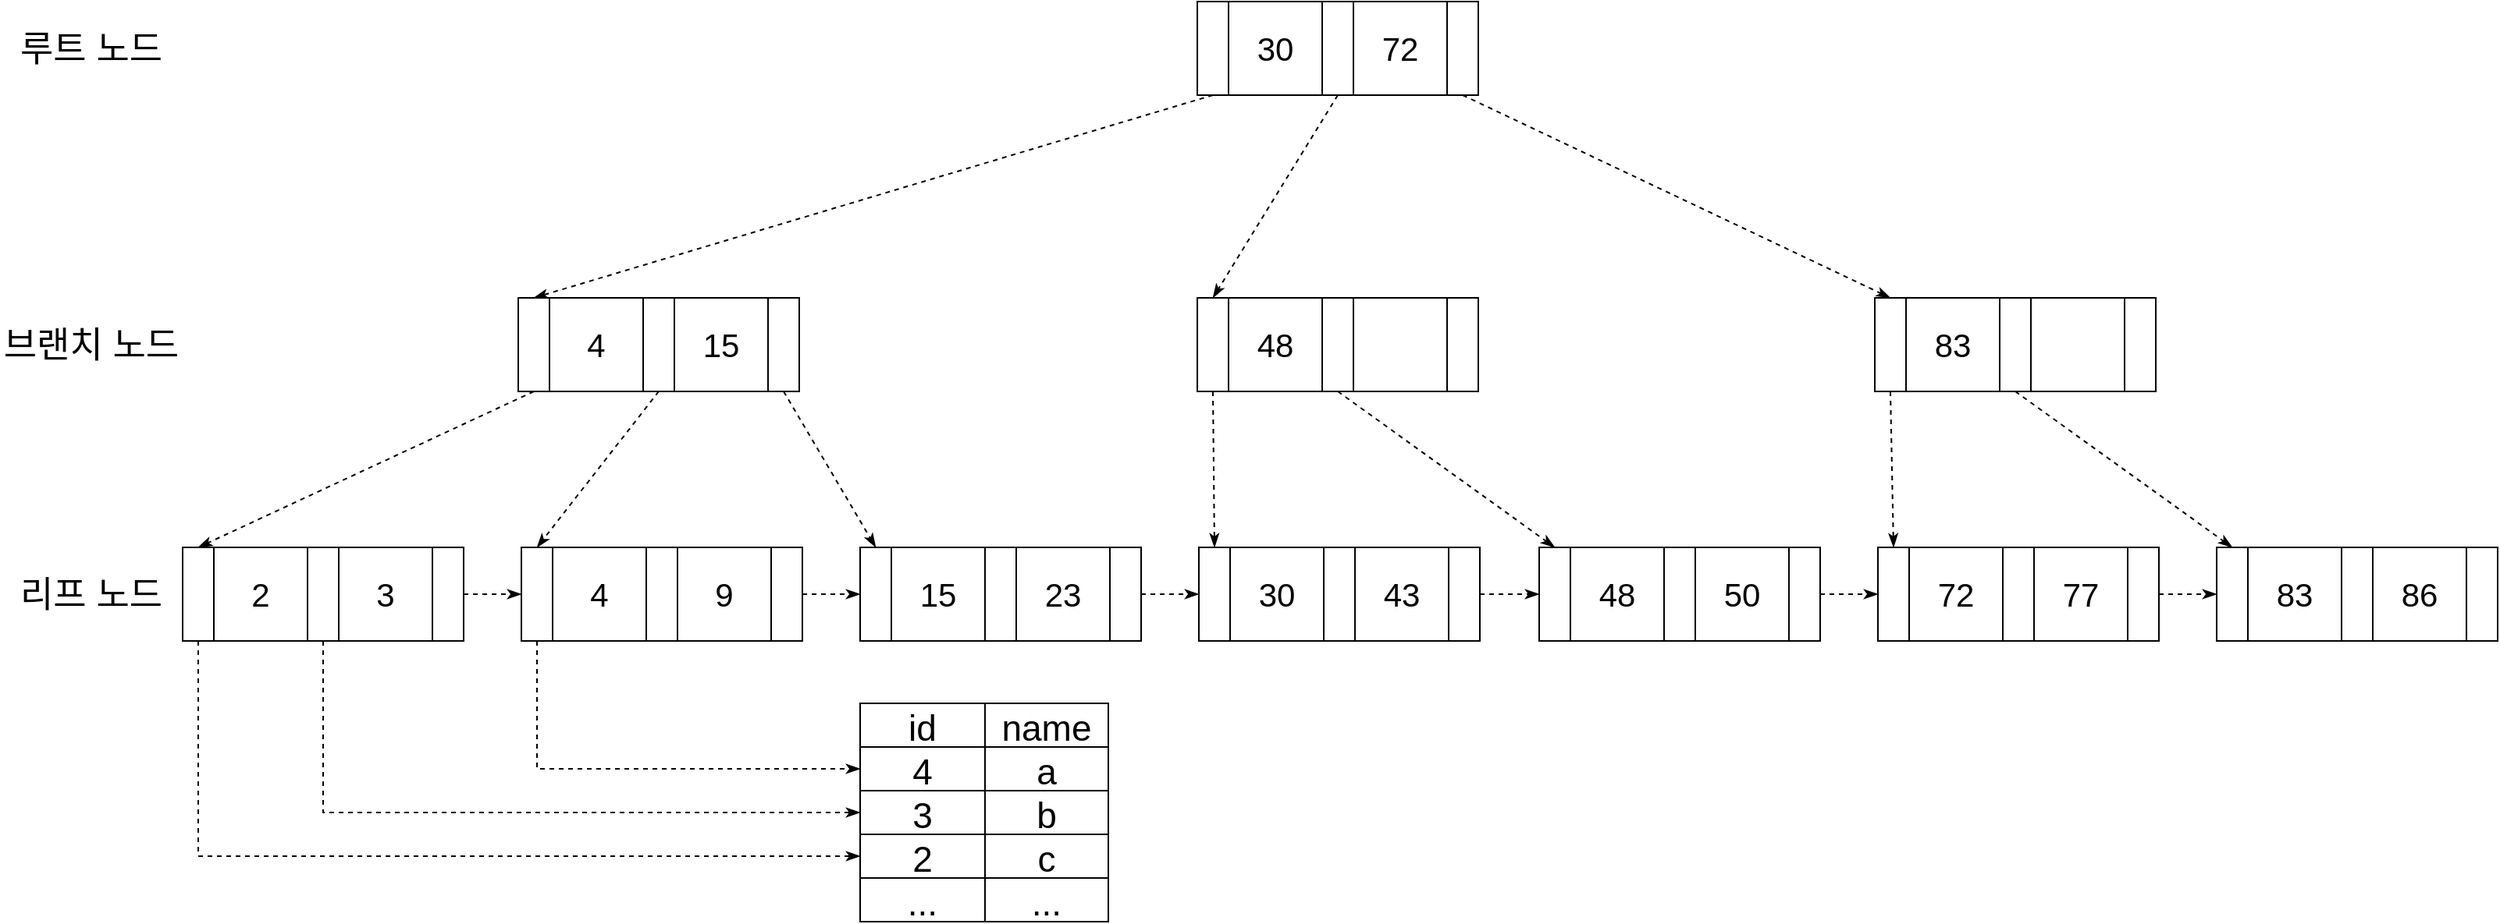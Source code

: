 <mxfile version="20.8.16" type="device"><diagram name="페이지-1" id="EDQfcisp2krir_bTEPAE"><mxGraphModel dx="2415" dy="1668" grid="1" gridSize="10" guides="1" tooltips="1" connect="1" arrows="1" fold="1" page="1" pageScale="1" pageWidth="1600" pageHeight="900" math="0" shadow="0"><root><mxCell id="0"/><mxCell id="1" parent="0"/><mxCell id="xFV9fUcMAYvWhCgFtQu1-7" value="" style="group;fontSize=21;" parent="1" vertex="1" connectable="0"><mxGeometry x="767" y="40" width="180" height="60" as="geometry"/></mxCell><mxCell id="xFV9fUcMAYvWhCgFtQu1-1" value="30" style="rounded=0;whiteSpace=wrap;html=1;fontSize=21;" parent="xFV9fUcMAYvWhCgFtQu1-7" vertex="1"><mxGeometry x="20" width="60" height="60" as="geometry"/></mxCell><mxCell id="xFV9fUcMAYvWhCgFtQu1-2" value="72" style="rounded=0;whiteSpace=wrap;html=1;fontSize=21;" parent="xFV9fUcMAYvWhCgFtQu1-7" vertex="1"><mxGeometry x="100" width="60" height="60" as="geometry"/></mxCell><mxCell id="xFV9fUcMAYvWhCgFtQu1-3" value="" style="rounded=0;whiteSpace=wrap;html=1;fontSize=21;" parent="xFV9fUcMAYvWhCgFtQu1-7" vertex="1"><mxGeometry x="160" width="20" height="60" as="geometry"/></mxCell><mxCell id="xFV9fUcMAYvWhCgFtQu1-4" value="" style="rounded=0;whiteSpace=wrap;html=1;fontSize=21;" parent="xFV9fUcMAYvWhCgFtQu1-7" vertex="1"><mxGeometry width="20" height="60" as="geometry"/></mxCell><mxCell id="xFV9fUcMAYvWhCgFtQu1-5" value="" style="rounded=0;whiteSpace=wrap;html=1;fontSize=21;" parent="xFV9fUcMAYvWhCgFtQu1-7" vertex="1"><mxGeometry x="80" width="20" height="60" as="geometry"/></mxCell><mxCell id="xFV9fUcMAYvWhCgFtQu1-8" value="" style="group;fontSize=21;" parent="1" vertex="1" connectable="0"><mxGeometry x="767" y="230" width="180" height="60" as="geometry"/></mxCell><mxCell id="xFV9fUcMAYvWhCgFtQu1-9" value="48" style="rounded=0;whiteSpace=wrap;html=1;fontSize=21;" parent="xFV9fUcMAYvWhCgFtQu1-8" vertex="1"><mxGeometry x="20" width="60" height="60" as="geometry"/></mxCell><mxCell id="xFV9fUcMAYvWhCgFtQu1-10" value="" style="rounded=0;whiteSpace=wrap;html=1;fontSize=21;" parent="xFV9fUcMAYvWhCgFtQu1-8" vertex="1"><mxGeometry x="100" width="60" height="60" as="geometry"/></mxCell><mxCell id="xFV9fUcMAYvWhCgFtQu1-11" value="" style="rounded=0;whiteSpace=wrap;html=1;fontSize=21;" parent="xFV9fUcMAYvWhCgFtQu1-8" vertex="1"><mxGeometry x="160" width="20" height="60" as="geometry"/></mxCell><mxCell id="xFV9fUcMAYvWhCgFtQu1-12" value="" style="rounded=0;whiteSpace=wrap;html=1;fontSize=21;" parent="xFV9fUcMAYvWhCgFtQu1-8" vertex="1"><mxGeometry width="20" height="60" as="geometry"/></mxCell><mxCell id="xFV9fUcMAYvWhCgFtQu1-13" value="" style="rounded=0;whiteSpace=wrap;html=1;fontSize=21;" parent="xFV9fUcMAYvWhCgFtQu1-8" vertex="1"><mxGeometry x="80" width="20" height="60" as="geometry"/></mxCell><mxCell id="xFV9fUcMAYvWhCgFtQu1-14" value="" style="group;fontSize=21;" parent="1" vertex="1" connectable="0"><mxGeometry x="332" y="230" width="180" height="60" as="geometry"/></mxCell><mxCell id="xFV9fUcMAYvWhCgFtQu1-15" value="4" style="rounded=0;whiteSpace=wrap;html=1;fontSize=21;" parent="xFV9fUcMAYvWhCgFtQu1-14" vertex="1"><mxGeometry x="20" width="60" height="60" as="geometry"/></mxCell><mxCell id="xFV9fUcMAYvWhCgFtQu1-16" value="15" style="rounded=0;whiteSpace=wrap;html=1;fontSize=21;" parent="xFV9fUcMAYvWhCgFtQu1-14" vertex="1"><mxGeometry x="100" width="60" height="60" as="geometry"/></mxCell><mxCell id="xFV9fUcMAYvWhCgFtQu1-17" value="" style="rounded=0;whiteSpace=wrap;html=1;fontSize=21;" parent="xFV9fUcMAYvWhCgFtQu1-14" vertex="1"><mxGeometry x="160" width="20" height="60" as="geometry"/></mxCell><mxCell id="xFV9fUcMAYvWhCgFtQu1-18" value="" style="rounded=0;whiteSpace=wrap;html=1;fontSize=21;" parent="xFV9fUcMAYvWhCgFtQu1-14" vertex="1"><mxGeometry width="20" height="60" as="geometry"/></mxCell><mxCell id="xFV9fUcMAYvWhCgFtQu1-19" value="" style="rounded=0;whiteSpace=wrap;html=1;fontSize=21;" parent="xFV9fUcMAYvWhCgFtQu1-14" vertex="1"><mxGeometry x="80" width="20" height="60" as="geometry"/></mxCell><mxCell id="xFV9fUcMAYvWhCgFtQu1-21" value="" style="group;fontSize=21;" parent="1" vertex="1" connectable="0"><mxGeometry x="1201" y="230" width="180" height="60" as="geometry"/></mxCell><mxCell id="xFV9fUcMAYvWhCgFtQu1-22" value="83" style="rounded=0;whiteSpace=wrap;html=1;fontSize=21;" parent="xFV9fUcMAYvWhCgFtQu1-21" vertex="1"><mxGeometry x="20" width="60" height="60" as="geometry"/></mxCell><mxCell id="xFV9fUcMAYvWhCgFtQu1-23" value="" style="rounded=0;whiteSpace=wrap;html=1;fontSize=21;" parent="xFV9fUcMAYvWhCgFtQu1-21" vertex="1"><mxGeometry x="100" width="60" height="60" as="geometry"/></mxCell><mxCell id="xFV9fUcMAYvWhCgFtQu1-24" value="" style="rounded=0;whiteSpace=wrap;html=1;fontSize=21;" parent="xFV9fUcMAYvWhCgFtQu1-21" vertex="1"><mxGeometry x="160" width="20" height="60" as="geometry"/></mxCell><mxCell id="xFV9fUcMAYvWhCgFtQu1-25" value="" style="rounded=0;whiteSpace=wrap;html=1;fontSize=21;" parent="xFV9fUcMAYvWhCgFtQu1-21" vertex="1"><mxGeometry width="20" height="60" as="geometry"/></mxCell><mxCell id="xFV9fUcMAYvWhCgFtQu1-26" value="" style="rounded=0;whiteSpace=wrap;html=1;fontSize=21;" parent="xFV9fUcMAYvWhCgFtQu1-21" vertex="1"><mxGeometry x="80" width="20" height="60" as="geometry"/></mxCell><mxCell id="xFV9fUcMAYvWhCgFtQu1-27" value="" style="group;fontSize=21;" parent="1" vertex="1" connectable="0"><mxGeometry x="551" y="390" width="180" height="60" as="geometry"/></mxCell><mxCell id="xFV9fUcMAYvWhCgFtQu1-28" value="15" style="rounded=0;whiteSpace=wrap;html=1;fontSize=21;" parent="xFV9fUcMAYvWhCgFtQu1-27" vertex="1"><mxGeometry x="20" width="60" height="60" as="geometry"/></mxCell><mxCell id="xFV9fUcMAYvWhCgFtQu1-29" value="23" style="rounded=0;whiteSpace=wrap;html=1;fontSize=21;" parent="xFV9fUcMAYvWhCgFtQu1-27" vertex="1"><mxGeometry x="100" width="60" height="60" as="geometry"/></mxCell><mxCell id="xFV9fUcMAYvWhCgFtQu1-30" value="" style="rounded=0;whiteSpace=wrap;html=1;fontSize=21;" parent="xFV9fUcMAYvWhCgFtQu1-27" vertex="1"><mxGeometry x="160" width="20" height="60" as="geometry"/></mxCell><mxCell id="xFV9fUcMAYvWhCgFtQu1-31" value="" style="rounded=0;whiteSpace=wrap;html=1;fontSize=21;" parent="xFV9fUcMAYvWhCgFtQu1-27" vertex="1"><mxGeometry width="20" height="60" as="geometry"/></mxCell><mxCell id="xFV9fUcMAYvWhCgFtQu1-32" value="" style="rounded=0;whiteSpace=wrap;html=1;fontSize=21;" parent="xFV9fUcMAYvWhCgFtQu1-27" vertex="1"><mxGeometry x="80" width="20" height="60" as="geometry"/></mxCell><mxCell id="xFV9fUcMAYvWhCgFtQu1-33" value="" style="group;fontSize=21;" parent="1" vertex="1" connectable="0"><mxGeometry x="768" y="390" width="180" height="60" as="geometry"/></mxCell><mxCell id="xFV9fUcMAYvWhCgFtQu1-34" value="30" style="rounded=0;whiteSpace=wrap;html=1;fontSize=21;" parent="xFV9fUcMAYvWhCgFtQu1-33" vertex="1"><mxGeometry x="20" width="60" height="60" as="geometry"/></mxCell><mxCell id="xFV9fUcMAYvWhCgFtQu1-35" value="43" style="rounded=0;whiteSpace=wrap;html=1;fontSize=21;" parent="xFV9fUcMAYvWhCgFtQu1-33" vertex="1"><mxGeometry x="100" width="60" height="60" as="geometry"/></mxCell><mxCell id="xFV9fUcMAYvWhCgFtQu1-36" value="" style="rounded=0;whiteSpace=wrap;html=1;fontSize=21;" parent="xFV9fUcMAYvWhCgFtQu1-33" vertex="1"><mxGeometry x="160" width="20" height="60" as="geometry"/></mxCell><mxCell id="xFV9fUcMAYvWhCgFtQu1-37" value="" style="rounded=0;whiteSpace=wrap;html=1;fontSize=21;" parent="xFV9fUcMAYvWhCgFtQu1-33" vertex="1"><mxGeometry width="20" height="60" as="geometry"/></mxCell><mxCell id="xFV9fUcMAYvWhCgFtQu1-38" value="" style="rounded=0;whiteSpace=wrap;html=1;fontSize=21;" parent="xFV9fUcMAYvWhCgFtQu1-33" vertex="1"><mxGeometry x="80" width="20" height="60" as="geometry"/></mxCell><mxCell id="xFV9fUcMAYvWhCgFtQu1-39" value="" style="group;fontSize=21;" parent="1" vertex="1" connectable="0"><mxGeometry x="1420" y="390" width="180" height="60" as="geometry"/></mxCell><mxCell id="xFV9fUcMAYvWhCgFtQu1-40" value="83" style="rounded=0;whiteSpace=wrap;html=1;fontSize=21;" parent="xFV9fUcMAYvWhCgFtQu1-39" vertex="1"><mxGeometry x="20" width="60" height="60" as="geometry"/></mxCell><mxCell id="xFV9fUcMAYvWhCgFtQu1-41" value="86" style="rounded=0;whiteSpace=wrap;html=1;fontSize=21;" parent="xFV9fUcMAYvWhCgFtQu1-39" vertex="1"><mxGeometry x="100" width="60" height="60" as="geometry"/></mxCell><mxCell id="xFV9fUcMAYvWhCgFtQu1-42" value="" style="rounded=0;whiteSpace=wrap;html=1;fontSize=21;" parent="xFV9fUcMAYvWhCgFtQu1-39" vertex="1"><mxGeometry x="160" width="20" height="60" as="geometry"/></mxCell><mxCell id="xFV9fUcMAYvWhCgFtQu1-43" value="" style="rounded=0;whiteSpace=wrap;html=1;fontSize=21;" parent="xFV9fUcMAYvWhCgFtQu1-39" vertex="1"><mxGeometry width="20" height="60" as="geometry"/></mxCell><mxCell id="xFV9fUcMAYvWhCgFtQu1-44" value="" style="rounded=0;whiteSpace=wrap;html=1;fontSize=21;" parent="xFV9fUcMAYvWhCgFtQu1-39" vertex="1"><mxGeometry x="80" width="20" height="60" as="geometry"/></mxCell><mxCell id="xFV9fUcMAYvWhCgFtQu1-51" value="" style="group;fontSize=21;" parent="1" vertex="1" connectable="0"><mxGeometry x="986" y="390" width="180" height="60" as="geometry"/></mxCell><mxCell id="xFV9fUcMAYvWhCgFtQu1-52" value="48" style="rounded=0;whiteSpace=wrap;html=1;fontSize=21;" parent="xFV9fUcMAYvWhCgFtQu1-51" vertex="1"><mxGeometry x="20" width="60" height="60" as="geometry"/></mxCell><mxCell id="xFV9fUcMAYvWhCgFtQu1-53" value="50" style="rounded=0;whiteSpace=wrap;html=1;fontSize=21;" parent="xFV9fUcMAYvWhCgFtQu1-51" vertex="1"><mxGeometry x="100" width="60" height="60" as="geometry"/></mxCell><mxCell id="xFV9fUcMAYvWhCgFtQu1-54" value="" style="rounded=0;whiteSpace=wrap;html=1;fontSize=21;" parent="xFV9fUcMAYvWhCgFtQu1-51" vertex="1"><mxGeometry x="160" width="20" height="60" as="geometry"/></mxCell><mxCell id="xFV9fUcMAYvWhCgFtQu1-55" value="" style="rounded=0;whiteSpace=wrap;html=1;fontSize=21;" parent="xFV9fUcMAYvWhCgFtQu1-51" vertex="1"><mxGeometry width="20" height="60" as="geometry"/></mxCell><mxCell id="xFV9fUcMAYvWhCgFtQu1-56" value="" style="rounded=0;whiteSpace=wrap;html=1;fontSize=21;" parent="xFV9fUcMAYvWhCgFtQu1-51" vertex="1"><mxGeometry x="80" width="20" height="60" as="geometry"/></mxCell><mxCell id="xFV9fUcMAYvWhCgFtQu1-57" value="" style="group;fontSize=21;" parent="1" vertex="1" connectable="0"><mxGeometry x="1203" y="390" width="180" height="60" as="geometry"/></mxCell><mxCell id="xFV9fUcMAYvWhCgFtQu1-58" value="72" style="rounded=0;whiteSpace=wrap;html=1;fontSize=21;" parent="xFV9fUcMAYvWhCgFtQu1-57" vertex="1"><mxGeometry x="20" width="60" height="60" as="geometry"/></mxCell><mxCell id="xFV9fUcMAYvWhCgFtQu1-59" value="77" style="rounded=0;whiteSpace=wrap;html=1;fontSize=21;" parent="xFV9fUcMAYvWhCgFtQu1-57" vertex="1"><mxGeometry x="100" width="60" height="60" as="geometry"/></mxCell><mxCell id="xFV9fUcMAYvWhCgFtQu1-60" value="" style="rounded=0;whiteSpace=wrap;html=1;fontSize=21;" parent="xFV9fUcMAYvWhCgFtQu1-57" vertex="1"><mxGeometry x="160" width="20" height="60" as="geometry"/></mxCell><mxCell id="xFV9fUcMAYvWhCgFtQu1-61" value="" style="rounded=0;whiteSpace=wrap;html=1;fontSize=21;" parent="xFV9fUcMAYvWhCgFtQu1-57" vertex="1"><mxGeometry width="20" height="60" as="geometry"/></mxCell><mxCell id="xFV9fUcMAYvWhCgFtQu1-62" value="" style="rounded=0;whiteSpace=wrap;html=1;fontSize=21;" parent="xFV9fUcMAYvWhCgFtQu1-57" vertex="1"><mxGeometry x="80" width="20" height="60" as="geometry"/></mxCell><mxCell id="xFV9fUcMAYvWhCgFtQu1-72" value="" style="group;fontSize=21;" parent="1" vertex="1" connectable="0"><mxGeometry x="117" y="390" width="180" height="60" as="geometry"/></mxCell><mxCell id="xFV9fUcMAYvWhCgFtQu1-73" value="2" style="rounded=0;whiteSpace=wrap;html=1;fontSize=21;" parent="xFV9fUcMAYvWhCgFtQu1-72" vertex="1"><mxGeometry x="20" width="60" height="60" as="geometry"/></mxCell><mxCell id="xFV9fUcMAYvWhCgFtQu1-74" value="3" style="rounded=0;whiteSpace=wrap;html=1;fontSize=21;" parent="xFV9fUcMAYvWhCgFtQu1-72" vertex="1"><mxGeometry x="100" width="60" height="60" as="geometry"/></mxCell><mxCell id="xFV9fUcMAYvWhCgFtQu1-75" value="" style="rounded=0;whiteSpace=wrap;html=1;fontSize=21;" parent="xFV9fUcMAYvWhCgFtQu1-72" vertex="1"><mxGeometry x="160" width="20" height="60" as="geometry"/></mxCell><mxCell id="xFV9fUcMAYvWhCgFtQu1-76" value="" style="rounded=0;whiteSpace=wrap;html=1;fontSize=21;" parent="xFV9fUcMAYvWhCgFtQu1-72" vertex="1"><mxGeometry width="20" height="60" as="geometry"/></mxCell><mxCell id="xFV9fUcMAYvWhCgFtQu1-77" value="" style="rounded=0;whiteSpace=wrap;html=1;fontSize=21;" parent="xFV9fUcMAYvWhCgFtQu1-72" vertex="1"><mxGeometry x="80" width="20" height="60" as="geometry"/></mxCell><mxCell id="xFV9fUcMAYvWhCgFtQu1-79" value="" style="group;fontSize=21;" parent="1" vertex="1" connectable="0"><mxGeometry x="334" y="390" width="180" height="60" as="geometry"/></mxCell><mxCell id="xFV9fUcMAYvWhCgFtQu1-64" value="4" style="rounded=0;whiteSpace=wrap;html=1;fontSize=21;" parent="xFV9fUcMAYvWhCgFtQu1-79" vertex="1"><mxGeometry x="20" width="60" height="60" as="geometry"/></mxCell><mxCell id="xFV9fUcMAYvWhCgFtQu1-65" value="9" style="rounded=0;whiteSpace=wrap;html=1;fontSize=21;" parent="xFV9fUcMAYvWhCgFtQu1-79" vertex="1"><mxGeometry x="100" width="60" height="60" as="geometry"/></mxCell><mxCell id="xFV9fUcMAYvWhCgFtQu1-66" value="" style="rounded=0;whiteSpace=wrap;html=1;fontSize=21;" parent="xFV9fUcMAYvWhCgFtQu1-79" vertex="1"><mxGeometry x="160" width="20" height="60" as="geometry"/></mxCell><mxCell id="xFV9fUcMAYvWhCgFtQu1-67" value="" style="rounded=0;whiteSpace=wrap;html=1;fontSize=21;" parent="xFV9fUcMAYvWhCgFtQu1-79" vertex="1"><mxGeometry width="20" height="60" as="geometry"/></mxCell><mxCell id="xFV9fUcMAYvWhCgFtQu1-68" value="" style="rounded=0;whiteSpace=wrap;html=1;fontSize=21;" parent="xFV9fUcMAYvWhCgFtQu1-79" vertex="1"><mxGeometry x="80" width="20" height="60" as="geometry"/></mxCell><mxCell id="xFV9fUcMAYvWhCgFtQu1-82" value="" style="endArrow=classicThin;html=1;rounded=0;dashed=1;endFill=1;exitX=0.5;exitY=1;exitDx=0;exitDy=0;entryX=0.5;entryY=0;entryDx=0;entryDy=0;fontSize=21;" parent="1" source="xFV9fUcMAYvWhCgFtQu1-12" target="xFV9fUcMAYvWhCgFtQu1-37" edge="1"><mxGeometry width="50" height="50" relative="1" as="geometry"><mxPoint x="774" y="550" as="sourcePoint"/><mxPoint x="824" y="500" as="targetPoint"/></mxGeometry></mxCell><mxCell id="xFV9fUcMAYvWhCgFtQu1-83" value="" style="endArrow=classicThin;html=1;rounded=0;dashed=1;endFill=1;exitX=0.5;exitY=1;exitDx=0;exitDy=0;entryX=0.5;entryY=0;entryDx=0;entryDy=0;fontSize=21;" parent="1" source="xFV9fUcMAYvWhCgFtQu1-4" target="xFV9fUcMAYvWhCgFtQu1-18" edge="1"><mxGeometry width="50" height="50" relative="1" as="geometry"><mxPoint x="835" y="560" as="sourcePoint"/><mxPoint x="885" y="510" as="targetPoint"/></mxGeometry></mxCell><mxCell id="xFV9fUcMAYvWhCgFtQu1-84" value="" style="endArrow=classicThin;html=1;rounded=0;dashed=1;endFill=1;exitX=0.5;exitY=1;exitDx=0;exitDy=0;entryX=0.5;entryY=0;entryDx=0;entryDy=0;fontSize=21;" parent="1" source="xFV9fUcMAYvWhCgFtQu1-5" target="xFV9fUcMAYvWhCgFtQu1-12" edge="1"><mxGeometry width="50" height="50" relative="1" as="geometry"><mxPoint x="835.0" y="560" as="sourcePoint"/><mxPoint x="885.0" y="510" as="targetPoint"/></mxGeometry></mxCell><mxCell id="xFV9fUcMAYvWhCgFtQu1-85" value="" style="endArrow=classicThin;html=1;rounded=0;dashed=1;endFill=1;exitX=0.5;exitY=1;exitDx=0;exitDy=0;entryX=0.5;entryY=0;entryDx=0;entryDy=0;fontSize=21;" parent="1" source="xFV9fUcMAYvWhCgFtQu1-3" target="xFV9fUcMAYvWhCgFtQu1-25" edge="1"><mxGeometry width="50" height="50" relative="1" as="geometry"><mxPoint x="865.0" y="110" as="sourcePoint"/><mxPoint x="1265" y="230" as="targetPoint"/></mxGeometry></mxCell><mxCell id="xFV9fUcMAYvWhCgFtQu1-87" value="" style="endArrow=classicThin;html=1;rounded=0;dashed=1;endFill=1;exitX=0.5;exitY=1;exitDx=0;exitDy=0;entryX=0.5;entryY=0;entryDx=0;entryDy=0;fontSize=21;" parent="1" source="xFV9fUcMAYvWhCgFtQu1-18" target="xFV9fUcMAYvWhCgFtQu1-76" edge="1"><mxGeometry width="50" height="50" relative="1" as="geometry"><mxPoint x="835.0" y="560" as="sourcePoint"/><mxPoint x="885.0" y="510" as="targetPoint"/></mxGeometry></mxCell><mxCell id="xFV9fUcMAYvWhCgFtQu1-88" value="" style="endArrow=classicThin;html=1;rounded=0;dashed=1;endFill=1;exitX=0.5;exitY=1;exitDx=0;exitDy=0;entryX=0.5;entryY=0;entryDx=0;entryDy=0;fontSize=21;" parent="1" source="xFV9fUcMAYvWhCgFtQu1-13" target="xFV9fUcMAYvWhCgFtQu1-55" edge="1"><mxGeometry width="50" height="50" relative="1" as="geometry"><mxPoint x="784.0" y="560" as="sourcePoint"/><mxPoint x="834.0" y="510" as="targetPoint"/></mxGeometry></mxCell><mxCell id="xFV9fUcMAYvWhCgFtQu1-89" value="" style="endArrow=classicThin;html=1;rounded=0;dashed=1;endFill=1;exitX=0.5;exitY=1;exitDx=0;exitDy=0;entryX=0.5;entryY=0;entryDx=0;entryDy=0;fontSize=21;" parent="1" source="xFV9fUcMAYvWhCgFtQu1-19" target="xFV9fUcMAYvWhCgFtQu1-67" edge="1"><mxGeometry width="50" height="50" relative="1" as="geometry"><mxPoint x="375.0" y="570" as="sourcePoint"/><mxPoint x="425.0" y="520" as="targetPoint"/></mxGeometry></mxCell><mxCell id="xFV9fUcMAYvWhCgFtQu1-90" value="" style="endArrow=classicThin;html=1;rounded=0;dashed=1;endFill=1;exitX=0.5;exitY=1;exitDx=0;exitDy=0;entryX=0.5;entryY=0;entryDx=0;entryDy=0;fontSize=21;" parent="1" source="xFV9fUcMAYvWhCgFtQu1-25" target="xFV9fUcMAYvWhCgFtQu1-61" edge="1"><mxGeometry width="50" height="50" relative="1" as="geometry"><mxPoint x="794.0" y="570" as="sourcePoint"/><mxPoint x="844.0" y="520" as="targetPoint"/></mxGeometry></mxCell><mxCell id="xFV9fUcMAYvWhCgFtQu1-91" value="" style="endArrow=classicThin;html=1;rounded=0;dashed=1;endFill=1;exitX=0.5;exitY=1;exitDx=0;exitDy=0;entryX=0.5;entryY=0;entryDx=0;entryDy=0;fontSize=21;" parent="1" source="xFV9fUcMAYvWhCgFtQu1-26" target="xFV9fUcMAYvWhCgFtQu1-43" edge="1"><mxGeometry width="50" height="50" relative="1" as="geometry"><mxPoint x="965" y="490" as="sourcePoint"/><mxPoint x="854.0" y="530" as="targetPoint"/></mxGeometry></mxCell><mxCell id="xFV9fUcMAYvWhCgFtQu1-92" value="" style="endArrow=classicThin;html=1;rounded=0;dashed=1;endFill=1;exitX=0.5;exitY=1;exitDx=0;exitDy=0;entryX=0.5;entryY=0;entryDx=0;entryDy=0;fontSize=21;" parent="1" source="xFV9fUcMAYvWhCgFtQu1-17" target="xFV9fUcMAYvWhCgFtQu1-31" edge="1"><mxGeometry width="50" height="50" relative="1" as="geometry"><mxPoint x="395.0" y="590" as="sourcePoint"/><mxPoint x="445.0" y="540" as="targetPoint"/></mxGeometry></mxCell><mxCell id="xFV9fUcMAYvWhCgFtQu1-96" value="" style="endArrow=classicThin;html=1;rounded=0;dashed=1;endFill=1;exitX=1;exitY=0.5;exitDx=0;exitDy=0;entryX=0;entryY=0.5;entryDx=0;entryDy=0;fontSize=21;" parent="1" source="xFV9fUcMAYvWhCgFtQu1-75" target="xFV9fUcMAYvWhCgFtQu1-67" edge="1"><mxGeometry width="50" height="50" relative="1" as="geometry"><mxPoint x="380" y="480" as="sourcePoint"/><mxPoint x="165" y="580" as="targetPoint"/></mxGeometry></mxCell><mxCell id="xFV9fUcMAYvWhCgFtQu1-97" value="" style="endArrow=classicThin;html=1;rounded=0;dashed=1;endFill=1;exitX=1;exitY=0.5;exitDx=0;exitDy=0;entryX=0;entryY=0.5;entryDx=0;entryDy=0;fontSize=21;" parent="1" source="xFV9fUcMAYvWhCgFtQu1-60" target="xFV9fUcMAYvWhCgFtQu1-43" edge="1"><mxGeometry width="50" height="50" relative="1" as="geometry"><mxPoint x="307" y="430" as="sourcePoint"/><mxPoint x="344" y="430" as="targetPoint"/></mxGeometry></mxCell><mxCell id="xFV9fUcMAYvWhCgFtQu1-98" value="" style="endArrow=classicThin;html=1;rounded=0;dashed=1;endFill=1;exitX=1;exitY=0.5;exitDx=0;exitDy=0;entryX=0;entryY=0.5;entryDx=0;entryDy=0;fontSize=21;" parent="1" source="xFV9fUcMAYvWhCgFtQu1-54" target="xFV9fUcMAYvWhCgFtQu1-61" edge="1"><mxGeometry width="50" height="50" relative="1" as="geometry"><mxPoint x="1015" y="530" as="sourcePoint"/><mxPoint x="1052" y="530" as="targetPoint"/></mxGeometry></mxCell><mxCell id="xFV9fUcMAYvWhCgFtQu1-99" value="" style="endArrow=classicThin;html=1;rounded=0;dashed=1;endFill=1;exitX=1;exitY=0.5;exitDx=0;exitDy=0;entryX=0;entryY=0.5;entryDx=0;entryDy=0;fontSize=21;" parent="1" source="xFV9fUcMAYvWhCgFtQu1-36" target="xFV9fUcMAYvWhCgFtQu1-55" edge="1"><mxGeometry width="50" height="50" relative="1" as="geometry"><mxPoint x="327" y="450" as="sourcePoint"/><mxPoint x="364" y="450" as="targetPoint"/></mxGeometry></mxCell><mxCell id="xFV9fUcMAYvWhCgFtQu1-100" value="" style="endArrow=classicThin;html=1;rounded=0;dashed=1;endFill=1;exitX=1;exitY=0.5;exitDx=0;exitDy=0;entryX=0;entryY=0.5;entryDx=0;entryDy=0;fontSize=21;" parent="1" source="xFV9fUcMAYvWhCgFtQu1-30" target="xFV9fUcMAYvWhCgFtQu1-37" edge="1"><mxGeometry width="50" height="50" relative="1" as="geometry"><mxPoint x="337" y="460" as="sourcePoint"/><mxPoint x="374" y="460" as="targetPoint"/></mxGeometry></mxCell><mxCell id="xFV9fUcMAYvWhCgFtQu1-101" value="" style="endArrow=classicThin;html=1;rounded=0;dashed=1;endFill=1;exitX=1;exitY=0.5;exitDx=0;exitDy=0;entryX=0;entryY=0.5;entryDx=0;entryDy=0;fontSize=21;" parent="1" source="xFV9fUcMAYvWhCgFtQu1-66" target="xFV9fUcMAYvWhCgFtQu1-31" edge="1"><mxGeometry width="50" height="50" relative="1" as="geometry"><mxPoint x="347" y="470" as="sourcePoint"/><mxPoint x="384" y="470" as="targetPoint"/></mxGeometry></mxCell><mxCell id="GwRR-_joaEyZM1m5rRyX-66" value="" style="shape=table;startSize=0;container=1;collapsible=0;childLayout=tableLayout;fontSize=23;" parent="1" vertex="1"><mxGeometry x="551" y="490" width="159" height="140" as="geometry"/></mxCell><mxCell id="GwRR-_joaEyZM1m5rRyX-67" value="" style="shape=tableRow;horizontal=0;startSize=0;swimlaneHead=0;swimlaneBody=0;strokeColor=inherit;top=0;left=0;bottom=0;right=0;collapsible=0;dropTarget=0;fillColor=none;points=[[0,0.5],[1,0.5]];portConstraint=eastwest;fontSize=23;" parent="GwRR-_joaEyZM1m5rRyX-66" vertex="1"><mxGeometry width="159" height="28" as="geometry"/></mxCell><mxCell id="GwRR-_joaEyZM1m5rRyX-68" value="id" style="shape=partialRectangle;html=1;whiteSpace=wrap;connectable=0;strokeColor=inherit;overflow=hidden;fillColor=none;top=0;left=0;bottom=0;right=0;pointerEvents=1;fontSize=23;" parent="GwRR-_joaEyZM1m5rRyX-67" vertex="1"><mxGeometry width="80" height="28" as="geometry"><mxRectangle width="80" height="28" as="alternateBounds"/></mxGeometry></mxCell><mxCell id="GwRR-_joaEyZM1m5rRyX-69" value="name" style="shape=partialRectangle;html=1;whiteSpace=wrap;connectable=0;strokeColor=inherit;overflow=hidden;fillColor=none;top=0;left=0;bottom=0;right=0;pointerEvents=1;fontSize=23;" parent="GwRR-_joaEyZM1m5rRyX-67" vertex="1"><mxGeometry x="80" width="79" height="28" as="geometry"><mxRectangle width="79" height="28" as="alternateBounds"/></mxGeometry></mxCell><mxCell id="GwRR-_joaEyZM1m5rRyX-71" value="" style="shape=tableRow;horizontal=0;startSize=0;swimlaneHead=0;swimlaneBody=0;strokeColor=inherit;top=0;left=0;bottom=0;right=0;collapsible=0;dropTarget=0;fillColor=none;points=[[0,0.5],[1,0.5]];portConstraint=eastwest;fontSize=23;" parent="GwRR-_joaEyZM1m5rRyX-66" vertex="1"><mxGeometry y="28" width="159" height="28" as="geometry"/></mxCell><mxCell id="GwRR-_joaEyZM1m5rRyX-72" value="4" style="shape=partialRectangle;html=1;whiteSpace=wrap;connectable=0;strokeColor=inherit;overflow=hidden;fillColor=none;top=0;left=0;bottom=0;right=0;pointerEvents=1;fontSize=23;" parent="GwRR-_joaEyZM1m5rRyX-71" vertex="1"><mxGeometry width="80" height="28" as="geometry"><mxRectangle width="80" height="28" as="alternateBounds"/></mxGeometry></mxCell><mxCell id="GwRR-_joaEyZM1m5rRyX-73" value="a" style="shape=partialRectangle;html=1;whiteSpace=wrap;connectable=0;strokeColor=inherit;overflow=hidden;fillColor=none;top=0;left=0;bottom=0;right=0;pointerEvents=1;fontSize=23;" parent="GwRR-_joaEyZM1m5rRyX-71" vertex="1"><mxGeometry x="80" width="79" height="28" as="geometry"><mxRectangle width="79" height="28" as="alternateBounds"/></mxGeometry></mxCell><mxCell id="GwRR-_joaEyZM1m5rRyX-75" value="" style="shape=tableRow;horizontal=0;startSize=0;swimlaneHead=0;swimlaneBody=0;strokeColor=inherit;top=0;left=0;bottom=0;right=0;collapsible=0;dropTarget=0;fillColor=none;points=[[0,0.5],[1,0.5]];portConstraint=eastwest;fontSize=23;" parent="GwRR-_joaEyZM1m5rRyX-66" vertex="1"><mxGeometry y="56" width="159" height="28" as="geometry"/></mxCell><mxCell id="GwRR-_joaEyZM1m5rRyX-76" value="3" style="shape=partialRectangle;html=1;whiteSpace=wrap;connectable=0;strokeColor=inherit;overflow=hidden;fillColor=none;top=0;left=0;bottom=0;right=0;pointerEvents=1;fontSize=23;" parent="GwRR-_joaEyZM1m5rRyX-75" vertex="1"><mxGeometry width="80" height="28" as="geometry"><mxRectangle width="80" height="28" as="alternateBounds"/></mxGeometry></mxCell><mxCell id="GwRR-_joaEyZM1m5rRyX-77" value="b" style="shape=partialRectangle;html=1;whiteSpace=wrap;connectable=0;strokeColor=inherit;overflow=hidden;fillColor=none;top=0;left=0;bottom=0;right=0;pointerEvents=1;fontSize=23;" parent="GwRR-_joaEyZM1m5rRyX-75" vertex="1"><mxGeometry x="80" width="79" height="28" as="geometry"><mxRectangle width="79" height="28" as="alternateBounds"/></mxGeometry></mxCell><mxCell id="GwRR-_joaEyZM1m5rRyX-79" style="shape=tableRow;horizontal=0;startSize=0;swimlaneHead=0;swimlaneBody=0;strokeColor=inherit;top=0;left=0;bottom=0;right=0;collapsible=0;dropTarget=0;fillColor=none;points=[[0,0.5],[1,0.5]];portConstraint=eastwest;fontSize=23;" parent="GwRR-_joaEyZM1m5rRyX-66" vertex="1"><mxGeometry y="84" width="159" height="28" as="geometry"/></mxCell><mxCell id="GwRR-_joaEyZM1m5rRyX-80" value="2" style="shape=partialRectangle;html=1;whiteSpace=wrap;connectable=0;strokeColor=inherit;overflow=hidden;fillColor=none;top=0;left=0;bottom=0;right=0;pointerEvents=1;fontSize=23;" parent="GwRR-_joaEyZM1m5rRyX-79" vertex="1"><mxGeometry width="80" height="28" as="geometry"><mxRectangle width="80" height="28" as="alternateBounds"/></mxGeometry></mxCell><mxCell id="GwRR-_joaEyZM1m5rRyX-81" value="c" style="shape=partialRectangle;html=1;whiteSpace=wrap;connectable=0;strokeColor=inherit;overflow=hidden;fillColor=none;top=0;left=0;bottom=0;right=0;pointerEvents=1;fontSize=23;" parent="GwRR-_joaEyZM1m5rRyX-79" vertex="1"><mxGeometry x="80" width="79" height="28" as="geometry"><mxRectangle width="79" height="28" as="alternateBounds"/></mxGeometry></mxCell><mxCell id="GwRR-_joaEyZM1m5rRyX-82" style="shape=tableRow;horizontal=0;startSize=0;swimlaneHead=0;swimlaneBody=0;strokeColor=inherit;top=0;left=0;bottom=0;right=0;collapsible=0;dropTarget=0;fillColor=none;points=[[0,0.5],[1,0.5]];portConstraint=eastwest;fontSize=23;" parent="GwRR-_joaEyZM1m5rRyX-66" vertex="1"><mxGeometry y="112" width="159" height="28" as="geometry"/></mxCell><mxCell id="GwRR-_joaEyZM1m5rRyX-83" value="..." style="shape=partialRectangle;html=1;whiteSpace=wrap;connectable=0;strokeColor=inherit;overflow=hidden;fillColor=none;top=0;left=0;bottom=0;right=0;pointerEvents=1;fontSize=23;" parent="GwRR-_joaEyZM1m5rRyX-82" vertex="1"><mxGeometry width="80" height="28" as="geometry"><mxRectangle width="80" height="28" as="alternateBounds"/></mxGeometry></mxCell><mxCell id="GwRR-_joaEyZM1m5rRyX-84" value="..." style="shape=partialRectangle;html=1;whiteSpace=wrap;connectable=0;strokeColor=inherit;overflow=hidden;fillColor=none;top=0;left=0;bottom=0;right=0;pointerEvents=1;fontSize=23;" parent="GwRR-_joaEyZM1m5rRyX-82" vertex="1"><mxGeometry x="80" width="79" height="28" as="geometry"><mxRectangle width="79" height="28" as="alternateBounds"/></mxGeometry></mxCell><mxCell id="GwRR-_joaEyZM1m5rRyX-85" style="edgeStyle=orthogonalEdgeStyle;rounded=0;orthogonalLoop=1;jettySize=auto;html=1;exitX=0.5;exitY=1;exitDx=0;exitDy=0;entryX=0;entryY=0.5;entryDx=0;entryDy=0;endArrow=classicThin;endFill=1;dashed=1;" parent="1" source="xFV9fUcMAYvWhCgFtQu1-76" target="GwRR-_joaEyZM1m5rRyX-79" edge="1"><mxGeometry relative="1" as="geometry"/></mxCell><mxCell id="GwRR-_joaEyZM1m5rRyX-86" style="edgeStyle=orthogonalEdgeStyle;rounded=0;orthogonalLoop=1;jettySize=auto;html=1;exitX=0.5;exitY=1;exitDx=0;exitDy=0;endArrow=classicThin;endFill=1;dashed=1;" parent="1" source="xFV9fUcMAYvWhCgFtQu1-77" target="GwRR-_joaEyZM1m5rRyX-75" edge="1"><mxGeometry relative="1" as="geometry"/></mxCell><mxCell id="GwRR-_joaEyZM1m5rRyX-87" style="edgeStyle=orthogonalEdgeStyle;rounded=0;orthogonalLoop=1;jettySize=auto;html=1;exitX=0.5;exitY=1;exitDx=0;exitDy=0;endArrow=classicThin;endFill=1;dashed=1;entryX=0;entryY=0.5;entryDx=0;entryDy=0;" parent="1" source="xFV9fUcMAYvWhCgFtQu1-67" target="GwRR-_joaEyZM1m5rRyX-71" edge="1"><mxGeometry relative="1" as="geometry"><mxPoint x="647" y="540" as="targetPoint"/></mxGeometry></mxCell><mxCell id="VGY0iKhqIriKRRTiY40L-2" value="리프 노드" style="text;html=1;strokeColor=none;fillColor=none;align=center;verticalAlign=middle;whiteSpace=wrap;rounded=0;fontSize=23;" vertex="1" parent="1"><mxGeometry y="405" width="117" height="30" as="geometry"/></mxCell><mxCell id="VGY0iKhqIriKRRTiY40L-4" value="브랜치 노드" style="text;html=1;strokeColor=none;fillColor=none;align=center;verticalAlign=middle;whiteSpace=wrap;rounded=0;fontSize=23;" vertex="1" parent="1"><mxGeometry y="245" width="117" height="30" as="geometry"/></mxCell><mxCell id="VGY0iKhqIriKRRTiY40L-5" value="루트 노드" style="text;html=1;strokeColor=none;fillColor=none;align=center;verticalAlign=middle;whiteSpace=wrap;rounded=0;fontSize=23;" vertex="1" parent="1"><mxGeometry y="55" width="117" height="30" as="geometry"/></mxCell></root></mxGraphModel></diagram></mxfile>